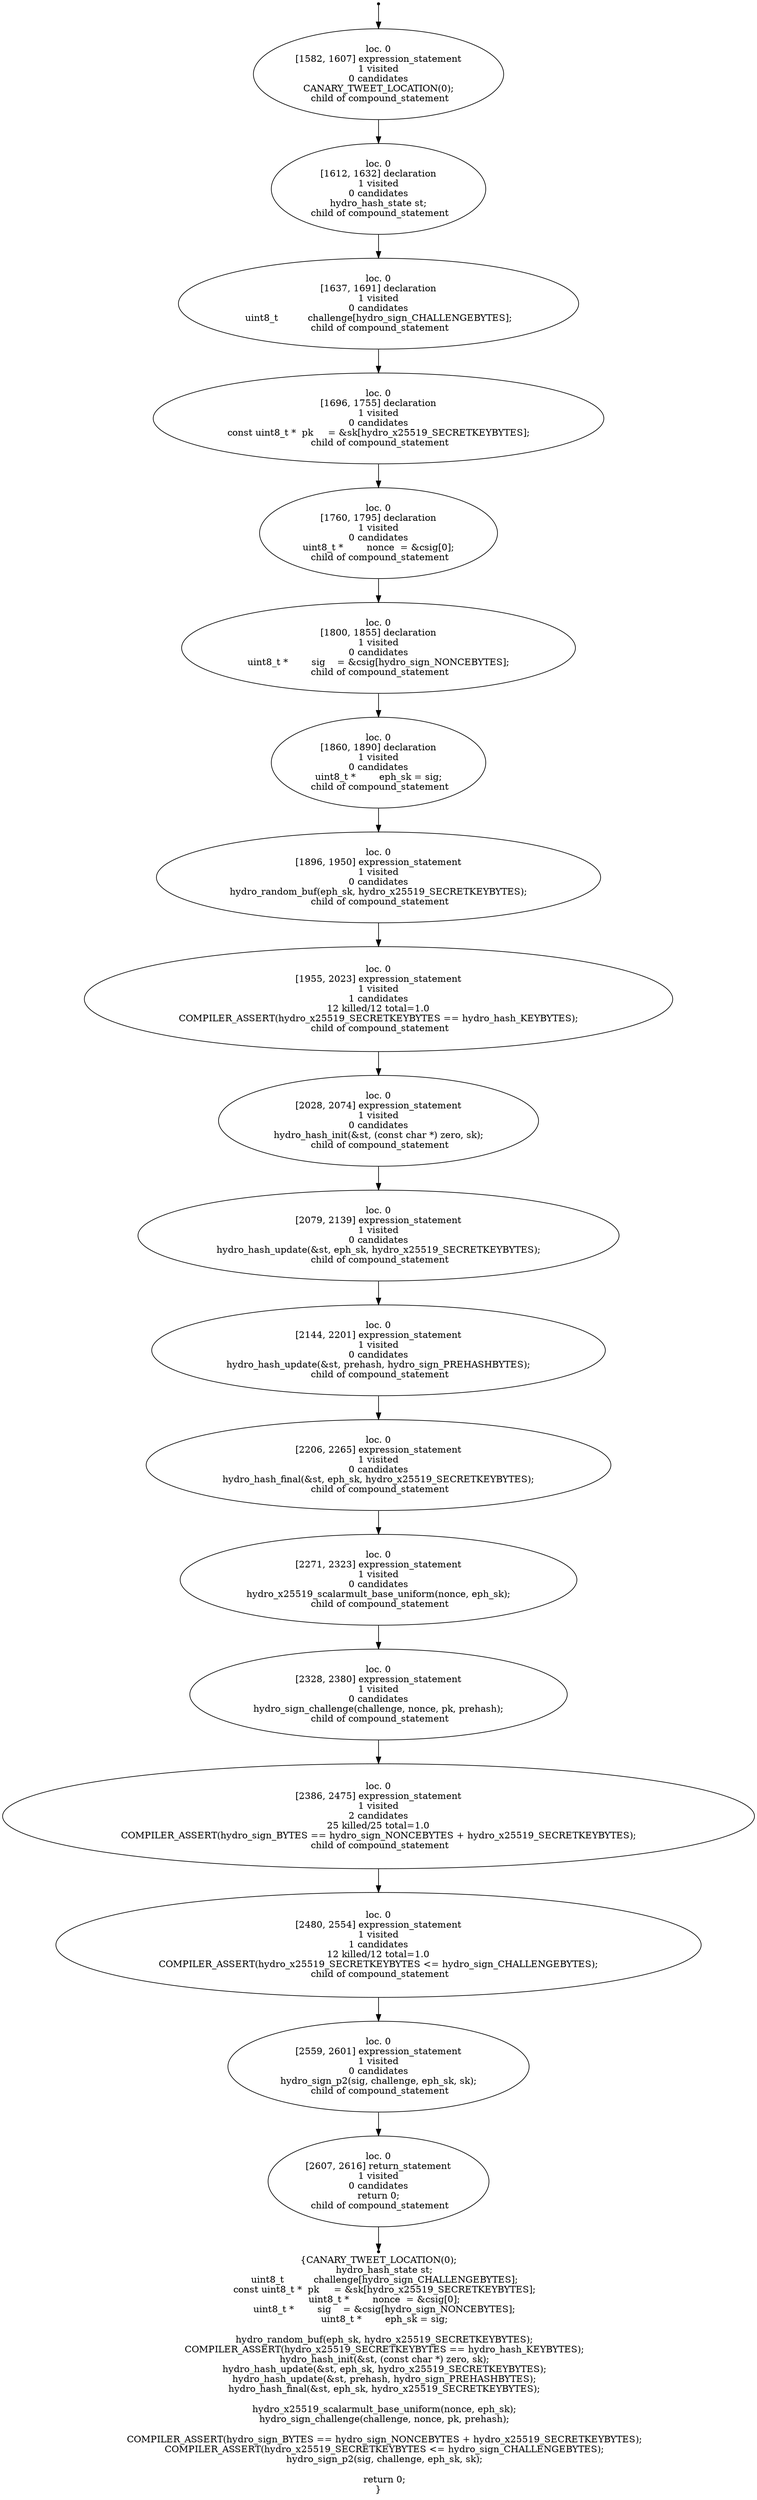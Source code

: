 digraph hydro_sign_prehash_localised_2 {
	initial [shape=point]
	initial -> "loc. 0
[1582, 1607] expression_statement
1 visited
0 candidates
 CANARY_TWEET_LOCATION(0); 
 child of compound_statement"
	final [shape=point]
	"loc. 0
[2607, 2616] return_statement
1 visited
0 candidates
 return 0; 
 child of compound_statement" -> final
	"loc. 0
[1582, 1607] expression_statement
1 visited
0 candidates
 CANARY_TWEET_LOCATION(0); 
 child of compound_statement"
	"loc. 0
[1582, 1607] expression_statement
1 visited
0 candidates
 CANARY_TWEET_LOCATION(0); 
 child of compound_statement" -> "loc. 0
[1612, 1632] declaration
1 visited
0 candidates
 hydro_hash_state st; 
 child of compound_statement"
	"loc. 0
[1612, 1632] declaration
1 visited
0 candidates
 hydro_hash_state st; 
 child of compound_statement"
	"loc. 0
[1612, 1632] declaration
1 visited
0 candidates
 hydro_hash_state st; 
 child of compound_statement" -> "loc. 0
[1637, 1691] declaration
1 visited
0 candidates
 uint8_t          challenge[hydro_sign_CHALLENGEBYTES]; 
 child of compound_statement"
	"loc. 0
[1637, 1691] declaration
1 visited
0 candidates
 uint8_t          challenge[hydro_sign_CHALLENGEBYTES]; 
 child of compound_statement"
	"loc. 0
[1637, 1691] declaration
1 visited
0 candidates
 uint8_t          challenge[hydro_sign_CHALLENGEBYTES]; 
 child of compound_statement" -> "loc. 0
[1696, 1755] declaration
1 visited
0 candidates
 const uint8_t *  pk     = &sk[hydro_x25519_SECRETKEYBYTES]; 
 child of compound_statement"
	"loc. 0
[1696, 1755] declaration
1 visited
0 candidates
 const uint8_t *  pk     = &sk[hydro_x25519_SECRETKEYBYTES]; 
 child of compound_statement"
	"loc. 0
[1696, 1755] declaration
1 visited
0 candidates
 const uint8_t *  pk     = &sk[hydro_x25519_SECRETKEYBYTES]; 
 child of compound_statement" -> "loc. 0
[1760, 1795] declaration
1 visited
0 candidates
 uint8_t *        nonce  = &csig[0]; 
 child of compound_statement"
	"loc. 0
[1760, 1795] declaration
1 visited
0 candidates
 uint8_t *        nonce  = &csig[0]; 
 child of compound_statement"
	"loc. 0
[1760, 1795] declaration
1 visited
0 candidates
 uint8_t *        nonce  = &csig[0]; 
 child of compound_statement" -> "loc. 0
[1800, 1855] declaration
1 visited
0 candidates
 uint8_t *        sig    = &csig[hydro_sign_NONCEBYTES]; 
 child of compound_statement"
	"loc. 0
[1800, 1855] declaration
1 visited
0 candidates
 uint8_t *        sig    = &csig[hydro_sign_NONCEBYTES]; 
 child of compound_statement"
	"loc. 0
[1800, 1855] declaration
1 visited
0 candidates
 uint8_t *        sig    = &csig[hydro_sign_NONCEBYTES]; 
 child of compound_statement" -> "loc. 0
[1860, 1890] declaration
1 visited
0 candidates
 uint8_t *        eph_sk = sig; 
 child of compound_statement"
	"loc. 0
[1860, 1890] declaration
1 visited
0 candidates
 uint8_t *        eph_sk = sig; 
 child of compound_statement"
	"loc. 0
[1860, 1890] declaration
1 visited
0 candidates
 uint8_t *        eph_sk = sig; 
 child of compound_statement" -> "loc. 0
[1896, 1950] expression_statement
1 visited
0 candidates
 hydro_random_buf(eph_sk, hydro_x25519_SECRETKEYBYTES); 
 child of compound_statement"
	"loc. 0
[1896, 1950] expression_statement
1 visited
0 candidates
 hydro_random_buf(eph_sk, hydro_x25519_SECRETKEYBYTES); 
 child of compound_statement"
	"loc. 0
[1896, 1950] expression_statement
1 visited
0 candidates
 hydro_random_buf(eph_sk, hydro_x25519_SECRETKEYBYTES); 
 child of compound_statement" -> "loc. 0
[1955, 2023] expression_statement
1 visited
1 candidates
12 killed/12 total=1.0
 COMPILER_ASSERT(hydro_x25519_SECRETKEYBYTES == hydro_hash_KEYBYTES); 
 child of compound_statement"
	"loc. 0
[1955, 2023] expression_statement
1 visited
1 candidates
12 killed/12 total=1.0
 COMPILER_ASSERT(hydro_x25519_SECRETKEYBYTES == hydro_hash_KEYBYTES); 
 child of compound_statement"
	"loc. 0
[1955, 2023] expression_statement
1 visited
1 candidates
12 killed/12 total=1.0
 COMPILER_ASSERT(hydro_x25519_SECRETKEYBYTES == hydro_hash_KEYBYTES); 
 child of compound_statement" -> "loc. 0
[2028, 2074] expression_statement
1 visited
0 candidates
 hydro_hash_init(&st, (const char *) zero, sk); 
 child of compound_statement"
	"loc. 0
[2028, 2074] expression_statement
1 visited
0 candidates
 hydro_hash_init(&st, (const char *) zero, sk); 
 child of compound_statement"
	"loc. 0
[2028, 2074] expression_statement
1 visited
0 candidates
 hydro_hash_init(&st, (const char *) zero, sk); 
 child of compound_statement" -> "loc. 0
[2079, 2139] expression_statement
1 visited
0 candidates
 hydro_hash_update(&st, eph_sk, hydro_x25519_SECRETKEYBYTES); 
 child of compound_statement"
	"loc. 0
[2079, 2139] expression_statement
1 visited
0 candidates
 hydro_hash_update(&st, eph_sk, hydro_x25519_SECRETKEYBYTES); 
 child of compound_statement"
	"loc. 0
[2079, 2139] expression_statement
1 visited
0 candidates
 hydro_hash_update(&st, eph_sk, hydro_x25519_SECRETKEYBYTES); 
 child of compound_statement" -> "loc. 0
[2144, 2201] expression_statement
1 visited
0 candidates
 hydro_hash_update(&st, prehash, hydro_sign_PREHASHBYTES); 
 child of compound_statement"
	"loc. 0
[2144, 2201] expression_statement
1 visited
0 candidates
 hydro_hash_update(&st, prehash, hydro_sign_PREHASHBYTES); 
 child of compound_statement"
	"loc. 0
[2144, 2201] expression_statement
1 visited
0 candidates
 hydro_hash_update(&st, prehash, hydro_sign_PREHASHBYTES); 
 child of compound_statement" -> "loc. 0
[2206, 2265] expression_statement
1 visited
0 candidates
 hydro_hash_final(&st, eph_sk, hydro_x25519_SECRETKEYBYTES); 
 child of compound_statement"
	"loc. 0
[2206, 2265] expression_statement
1 visited
0 candidates
 hydro_hash_final(&st, eph_sk, hydro_x25519_SECRETKEYBYTES); 
 child of compound_statement"
	"loc. 0
[2206, 2265] expression_statement
1 visited
0 candidates
 hydro_hash_final(&st, eph_sk, hydro_x25519_SECRETKEYBYTES); 
 child of compound_statement" -> "loc. 0
[2271, 2323] expression_statement
1 visited
0 candidates
 hydro_x25519_scalarmult_base_uniform(nonce, eph_sk); 
 child of compound_statement"
	"loc. 0
[2271, 2323] expression_statement
1 visited
0 candidates
 hydro_x25519_scalarmult_base_uniform(nonce, eph_sk); 
 child of compound_statement"
	"loc. 0
[2271, 2323] expression_statement
1 visited
0 candidates
 hydro_x25519_scalarmult_base_uniform(nonce, eph_sk); 
 child of compound_statement" -> "loc. 0
[2328, 2380] expression_statement
1 visited
0 candidates
 hydro_sign_challenge(challenge, nonce, pk, prehash); 
 child of compound_statement"
	"loc. 0
[2328, 2380] expression_statement
1 visited
0 candidates
 hydro_sign_challenge(challenge, nonce, pk, prehash); 
 child of compound_statement"
	"loc. 0
[2328, 2380] expression_statement
1 visited
0 candidates
 hydro_sign_challenge(challenge, nonce, pk, prehash); 
 child of compound_statement" -> "loc. 0
[2386, 2475] expression_statement
1 visited
2 candidates
25 killed/25 total=1.0
 COMPILER_ASSERT(hydro_sign_BYTES == hydro_sign_NONCEBYTES + hydro_x25519_SECRETKEYBYTES); 
 child of compound_statement"
	"loc. 0
[2386, 2475] expression_statement
1 visited
2 candidates
25 killed/25 total=1.0
 COMPILER_ASSERT(hydro_sign_BYTES == hydro_sign_NONCEBYTES + hydro_x25519_SECRETKEYBYTES); 
 child of compound_statement"
	"loc. 0
[2386, 2475] expression_statement
1 visited
2 candidates
25 killed/25 total=1.0
 COMPILER_ASSERT(hydro_sign_BYTES == hydro_sign_NONCEBYTES + hydro_x25519_SECRETKEYBYTES); 
 child of compound_statement" -> "loc. 0
[2480, 2554] expression_statement
1 visited
1 candidates
12 killed/12 total=1.0
 COMPILER_ASSERT(hydro_x25519_SECRETKEYBYTES <= hydro_sign_CHALLENGEBYTES); 
 child of compound_statement"
	"loc. 0
[2480, 2554] expression_statement
1 visited
1 candidates
12 killed/12 total=1.0
 COMPILER_ASSERT(hydro_x25519_SECRETKEYBYTES <= hydro_sign_CHALLENGEBYTES); 
 child of compound_statement"
	"loc. 0
[2480, 2554] expression_statement
1 visited
1 candidates
12 killed/12 total=1.0
 COMPILER_ASSERT(hydro_x25519_SECRETKEYBYTES <= hydro_sign_CHALLENGEBYTES); 
 child of compound_statement" -> "loc. 0
[2559, 2601] expression_statement
1 visited
0 candidates
 hydro_sign_p2(sig, challenge, eph_sk, sk); 
 child of compound_statement"
	"loc. 0
[2559, 2601] expression_statement
1 visited
0 candidates
 hydro_sign_p2(sig, challenge, eph_sk, sk); 
 child of compound_statement"
	"loc. 0
[2559, 2601] expression_statement
1 visited
0 candidates
 hydro_sign_p2(sig, challenge, eph_sk, sk); 
 child of compound_statement" -> "loc. 0
[2607, 2616] return_statement
1 visited
0 candidates
 return 0; 
 child of compound_statement"
	"loc. 0
[2607, 2616] return_statement
1 visited
0 candidates
 return 0; 
 child of compound_statement"
	label="{CANARY_TWEET_LOCATION(0);
    hydro_hash_state st;
    uint8_t          challenge[hydro_sign_CHALLENGEBYTES];
    const uint8_t *  pk     = &sk[hydro_x25519_SECRETKEYBYTES];
    uint8_t *        nonce  = &csig[0];
    uint8_t *        sig    = &csig[hydro_sign_NONCEBYTES];
    uint8_t *        eph_sk = sig;

    hydro_random_buf(eph_sk, hydro_x25519_SECRETKEYBYTES);
    COMPILER_ASSERT(hydro_x25519_SECRETKEYBYTES == hydro_hash_KEYBYTES);
    hydro_hash_init(&st, (const char *) zero, sk);
    hydro_hash_update(&st, eph_sk, hydro_x25519_SECRETKEYBYTES);
    hydro_hash_update(&st, prehash, hydro_sign_PREHASHBYTES);
    hydro_hash_final(&st, eph_sk, hydro_x25519_SECRETKEYBYTES);

    hydro_x25519_scalarmult_base_uniform(nonce, eph_sk);
    hydro_sign_challenge(challenge, nonce, pk, prehash);

    COMPILER_ASSERT(hydro_sign_BYTES == hydro_sign_NONCEBYTES + hydro_x25519_SECRETKEYBYTES);
    COMPILER_ASSERT(hydro_x25519_SECRETKEYBYTES <= hydro_sign_CHALLENGEBYTES);
    hydro_sign_p2(sig, challenge, eph_sk, sk);

    return 0;
}"
}
